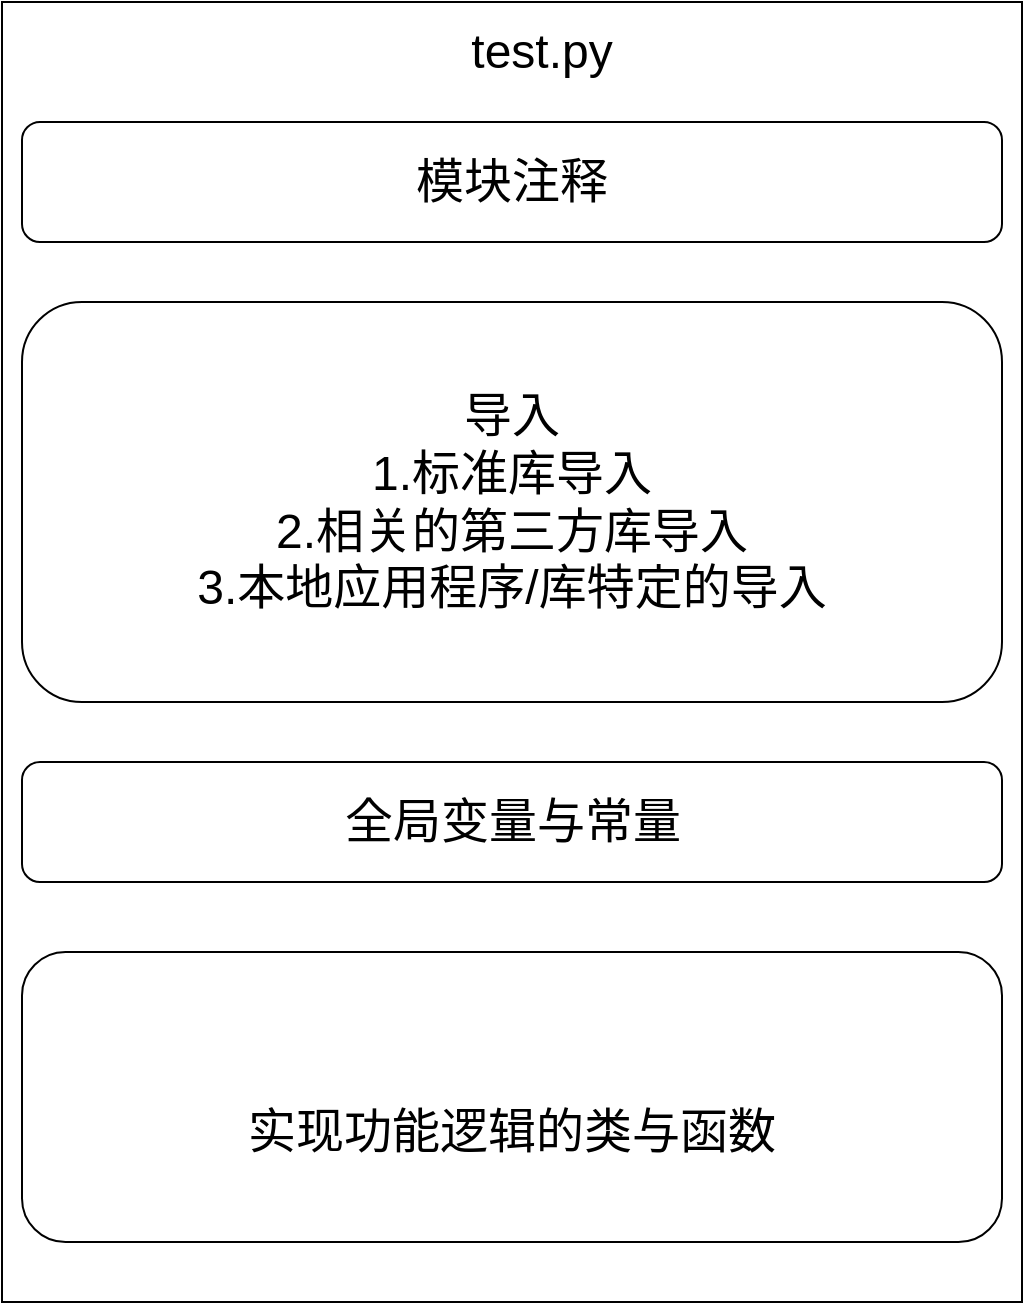 <mxfile version="28.2.5">
  <diagram name="第 1 页" id="3WWOE11-BDp4tkuiVS4S">
    <mxGraphModel dx="1632" dy="1237" grid="1" gridSize="10" guides="1" tooltips="1" connect="1" arrows="1" fold="1" page="1" pageScale="1" pageWidth="827" pageHeight="1169" math="0" shadow="0">
      <root>
        <mxCell id="0" />
        <mxCell id="1" parent="0" />
        <mxCell id="wOgJz4khvBAr9w2sD9WK-1" value="" style="rounded=0;whiteSpace=wrap;html=1;" vertex="1" parent="1">
          <mxGeometry x="80" y="50" width="510" height="650" as="geometry" />
        </mxCell>
        <mxCell id="wOgJz4khvBAr9w2sD9WK-2" value="&lt;font style=&quot;font-size: 24px;&quot;&gt;test.py&lt;/font&gt;" style="text;html=1;align=center;verticalAlign=middle;whiteSpace=wrap;rounded=0;" vertex="1" parent="1">
          <mxGeometry x="320" y="60" width="60" height="30" as="geometry" />
        </mxCell>
        <mxCell id="wOgJz4khvBAr9w2sD9WK-3" value="" style="rounded=1;whiteSpace=wrap;html=1;" vertex="1" parent="1">
          <mxGeometry x="90" y="110" width="490" height="60" as="geometry" />
        </mxCell>
        <mxCell id="wOgJz4khvBAr9w2sD9WK-4" value="&lt;span style=&quot;font-size: 24px;&quot;&gt;模块注释&lt;/span&gt;" style="text;html=1;align=center;verticalAlign=middle;whiteSpace=wrap;rounded=0;" vertex="1" parent="1">
          <mxGeometry x="275" y="125" width="120" height="30" as="geometry" />
        </mxCell>
        <mxCell id="wOgJz4khvBAr9w2sD9WK-5" value="" style="rounded=1;whiteSpace=wrap;html=1;" vertex="1" parent="1">
          <mxGeometry x="90" y="200" width="490" height="200" as="geometry" />
        </mxCell>
        <mxCell id="wOgJz4khvBAr9w2sD9WK-6" value="&lt;span style=&quot;font-size: 24px;&quot;&gt;导入&lt;/span&gt;&lt;div&gt;&lt;span style=&quot;font-size: 24px;&quot;&gt;1.标准库导入&lt;/span&gt;&lt;/div&gt;&lt;div&gt;&lt;span style=&quot;font-size: 24px;&quot;&gt;2.相关的第三方库导入&lt;/span&gt;&lt;/div&gt;&lt;div&gt;&lt;span style=&quot;font-size: 24px;&quot;&gt;3.本地应用程序/库特定的导入&lt;/span&gt;&lt;/div&gt;" style="text;html=1;align=center;verticalAlign=middle;whiteSpace=wrap;rounded=0;" vertex="1" parent="1">
          <mxGeometry x="135" y="285" width="400" height="30" as="geometry" />
        </mxCell>
        <mxCell id="wOgJz4khvBAr9w2sD9WK-7" value="" style="rounded=1;whiteSpace=wrap;html=1;" vertex="1" parent="1">
          <mxGeometry x="90" y="430" width="490" height="60" as="geometry" />
        </mxCell>
        <mxCell id="wOgJz4khvBAr9w2sD9WK-8" value="&lt;span style=&quot;font-size: 24px;&quot;&gt;全局变量与常量&lt;/span&gt;" style="text;html=1;align=center;verticalAlign=middle;whiteSpace=wrap;rounded=0;" vertex="1" parent="1">
          <mxGeometry x="237.5" y="445" width="195" height="30" as="geometry" />
        </mxCell>
        <mxCell id="wOgJz4khvBAr9w2sD9WK-9" value="" style="rounded=1;whiteSpace=wrap;html=1;" vertex="1" parent="1">
          <mxGeometry x="90" y="525" width="490" height="145" as="geometry" />
        </mxCell>
        <mxCell id="wOgJz4khvBAr9w2sD9WK-13" value="&lt;span style=&quot;font-size: 24px;&quot;&gt;实现功能逻辑的类与函数&lt;/span&gt;" style="text;html=1;align=center;verticalAlign=middle;whiteSpace=wrap;rounded=0;" vertex="1" parent="1">
          <mxGeometry x="160" y="600" width="350" height="30" as="geometry" />
        </mxCell>
      </root>
    </mxGraphModel>
  </diagram>
</mxfile>
